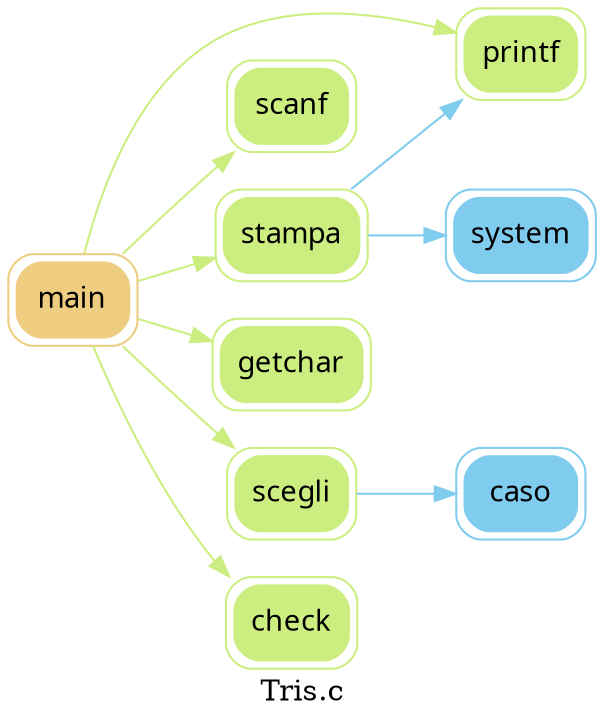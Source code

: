 digraph G {
node [peripheries=2 style="filled,rounded" fontname="Vera Sans Mono" color="#eecc80"];
rankdir=LR;
label="Tris.c"
main [shape=box];
node [color="#ccee80," shape="ellipse,"];edge [color="#ccee80,"];
main -> printf;
main -> scanf;
main -> stampa;
node [color="#80ccee," shape="octagon,"];edge [color="#80ccee,"];
stampa -> system;
stampa -> printf;
node [color="#ccee80," shape="ellipse,"];edge [color="#ccee80,"];
main -> getchar;
main -> scegli;
node [color="#80ccee," shape="octagon,"];edge [color="#80ccee,"];
scegli -> caso;
node [color="#ccee80," shape="ellipse,"];edge [color="#ccee80,"];
main -> check;
}

